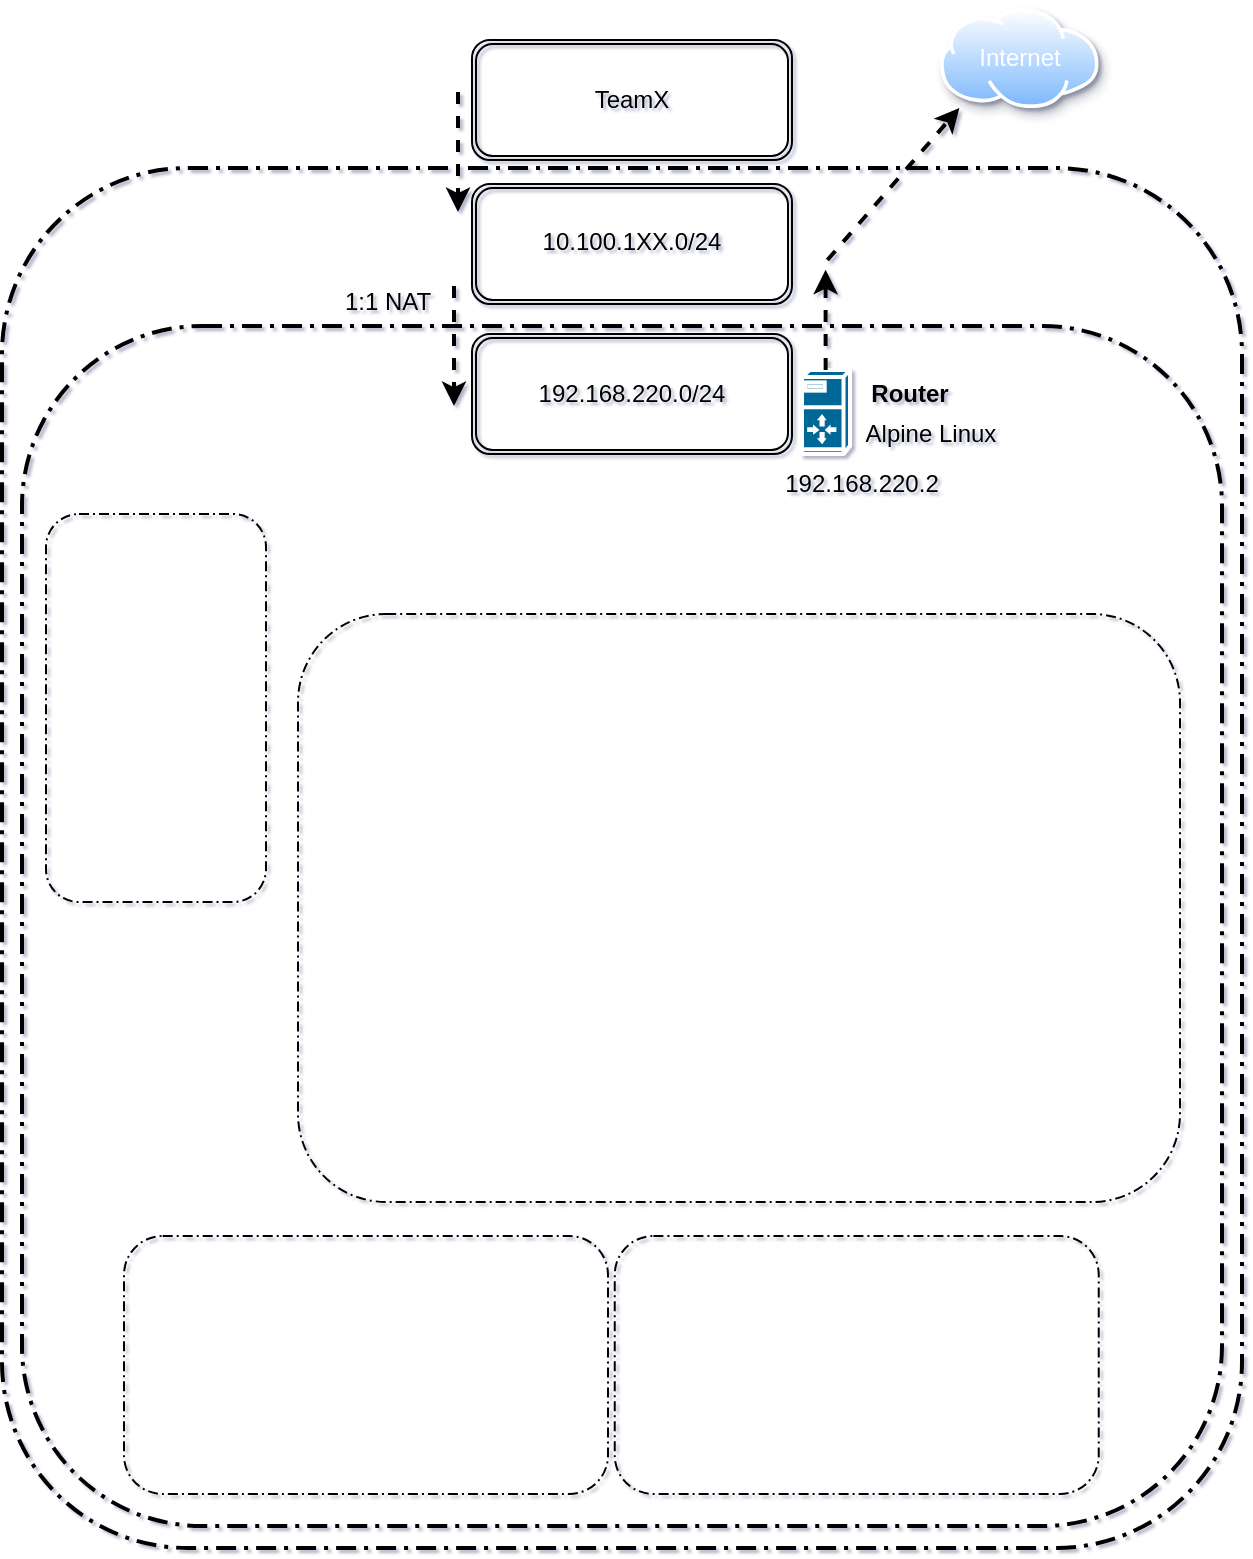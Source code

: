 <mxfile version="24.9.0">
  <diagram name="Page-1" id="R_0WBq_3QxfMv7c2SMW-">
    <mxGraphModel dx="1639" dy="913" grid="0" gridSize="10" guides="1" tooltips="1" connect="1" arrows="1" fold="1" page="1" pageScale="1" pageWidth="850" pageHeight="1100" background="#FFFFFF" math="0" shadow="1">
      <root>
        <mxCell id="0" />
        <mxCell id="1" parent="0" />
        <mxCell id="2Y-FQ-ZZbCf9lhXv4rba-37" value="" style="points=[[0.25,0,0],[0.5,0,0],[0.75,0,0],[1,0.25,0],[1,0.5,0],[1,0.75,0],[0.75,1,0],[0.5,1,0],[0.25,1,0],[0,0.75,0],[0,0.5,0],[0,0.25,0]];rounded=1;dashed=1;dashPattern=5 2 1 2;labelPosition=center;verticalLabelPosition=middle;align=center;verticalAlign=middle;fontSize=8;html=1;whiteSpace=wrap;fillColor=none;strokeColor=#000000;strokeWidth=1;" vertex="1" parent="1">
          <mxGeometry x="171" y="624" width="242" height="129" as="geometry" />
        </mxCell>
        <mxCell id="2Y-FQ-ZZbCf9lhXv4rba-36" value="" style="points=[[0.25,0,0],[0.5,0,0],[0.75,0,0],[1,0.25,0],[1,0.5,0],[1,0.75,0],[0.75,1,0],[0.5,1,0],[0.25,1,0],[0,0.75,0],[0,0.5,0],[0,0.25,0]];rounded=1;dashed=1;dashPattern=5 2 1 2;labelPosition=center;verticalLabelPosition=middle;align=center;verticalAlign=middle;fontSize=8;html=1;whiteSpace=wrap;fillColor=none;strokeColor=#000000;strokeWidth=1;textShadow=0;" vertex="1" parent="1">
          <mxGeometry x="416.37" y="624" width="242" height="129" as="geometry" />
        </mxCell>
        <mxCell id="2Y-FQ-ZZbCf9lhXv4rba-21" value="" style="points=[[0.25,0,0],[0.5,0,0],[0.75,0,0],[1,0.25,0],[1,0.5,0],[1,0.75,0],[0.75,1,0],[0.5,1,0],[0.25,1,0],[0,0.75,0],[0,0.5,0],[0,0.25,0]];rounded=1;dashed=1;dashPattern=5 2 1 2;labelPosition=center;verticalLabelPosition=middle;align=center;verticalAlign=middle;fontSize=8;html=1;whiteSpace=wrap;fillColor=none;strokeWidth=2;strokeColor=#000000;movable=1;resizable=1;rotatable=1;deletable=1;editable=1;locked=0;connectable=1;labelBorderColor=default;" vertex="1" parent="1">
          <mxGeometry x="110" y="90" width="620" height="690" as="geometry" />
        </mxCell>
        <mxCell id="2Y-FQ-ZZbCf9lhXv4rba-2" value="" style="points=[[0.25,0,0],[0.5,0,0],[0.75,0,0],[1,0.25,0],[1,0.5,0],[1,0.75,0],[0.75,1,0],[0.5,1,0],[0.25,1,0],[0,0.75,0],[0,0.5,0],[0,0.25,0]];rounded=1;dashed=1;dashPattern=5 2 1 2;labelPosition=center;verticalLabelPosition=middle;align=center;verticalAlign=middle;fontSize=8;html=1;whiteSpace=wrap;fillColor=none;strokeWidth=2;strokeColor=#000000;movable=1;resizable=1;rotatable=1;deletable=1;editable=1;locked=0;connectable=1;" vertex="1" parent="1">
          <mxGeometry x="120" y="169" width="600" height="600" as="geometry" />
        </mxCell>
        <mxCell id="2Y-FQ-ZZbCf9lhXv4rba-35" value="" style="points=[[0.25,0,0],[0.5,0,0],[0.75,0,0],[1,0.25,0],[1,0.5,0],[1,0.75,0],[0.75,1,0],[0.5,1,0],[0.25,1,0],[0,0.75,0],[0,0.5,0],[0,0.25,0]];rounded=1;dashed=1;dashPattern=5 2 1 2;labelPosition=center;verticalLabelPosition=middle;align=center;verticalAlign=middle;fontSize=8;html=1;whiteSpace=wrap;fillColor=none;strokeColor=#000000;strokeWidth=1;" vertex="1" parent="1">
          <mxGeometry x="258" y="313" width="441" height="294" as="geometry" />
        </mxCell>
        <mxCell id="2Y-FQ-ZZbCf9lhXv4rba-16" value="" style="shape=ext;double=1;rounded=1;whiteSpace=wrap;html=1;fillColor=none;strokeColor=#000000;glass=0;shadow=0;" vertex="1" parent="1">
          <mxGeometry x="345" y="173" width="160" height="60" as="geometry" />
        </mxCell>
        <mxCell id="2Y-FQ-ZZbCf9lhXv4rba-11" value="" style="shape=ext;double=1;rounded=1;whiteSpace=wrap;html=1;fillColor=none;strokeColor=#000000;glass=0;shadow=0;" vertex="1" parent="1">
          <mxGeometry x="345" y="98" width="160" height="60" as="geometry" />
        </mxCell>
        <mxCell id="2Y-FQ-ZZbCf9lhXv4rba-3" value="" style="image;aspect=fixed;perimeter=ellipsePerimeter;html=1;align=center;shadow=1;dashed=0;spacingTop=3;image=img/lib/active_directory/internet_cloud.svg;" vertex="1" parent="1">
          <mxGeometry x="579" y="10" width="79.37" height="50" as="geometry" />
        </mxCell>
        <mxCell id="2Y-FQ-ZZbCf9lhXv4rba-6" value="" style="shape=ext;double=1;rounded=1;whiteSpace=wrap;html=1;fillColor=none;strokeColor=#000000;" vertex="1" parent="1">
          <mxGeometry x="345" y="26" width="160" height="60" as="geometry" />
        </mxCell>
        <mxCell id="2Y-FQ-ZZbCf9lhXv4rba-7" value="&lt;font&gt;TeamX&lt;/font&gt;" style="text;html=1;align=center;verticalAlign=middle;whiteSpace=wrap;rounded=0;fontColor=#000000;" vertex="1" parent="1">
          <mxGeometry x="395" y="41" width="60" height="30" as="geometry" />
        </mxCell>
        <mxCell id="2Y-FQ-ZZbCf9lhXv4rba-8" value="&lt;font&gt;10.100.1XX.0/24&lt;/font&gt;" style="text;html=1;align=center;verticalAlign=middle;whiteSpace=wrap;rounded=0;fontColor=#000000;" vertex="1" parent="1">
          <mxGeometry x="395" y="112" width="60" height="30" as="geometry" />
        </mxCell>
        <mxCell id="2Y-FQ-ZZbCf9lhXv4rba-10" value="&lt;font&gt;1:1 NAT&lt;/font&gt;" style="text;html=1;align=center;verticalAlign=middle;whiteSpace=wrap;rounded=0;fontColor=#000000;" vertex="1" parent="1">
          <mxGeometry x="273" y="142" width="60" height="30" as="geometry" />
        </mxCell>
        <mxCell id="2Y-FQ-ZZbCf9lhXv4rba-12" value="&lt;font&gt;192.168.220.0/24&lt;/font&gt;" style="text;html=1;align=center;verticalAlign=middle;whiteSpace=wrap;rounded=0;fontColor=#000000;" vertex="1" parent="1">
          <mxGeometry x="395" y="188" width="60" height="30" as="geometry" />
        </mxCell>
        <mxCell id="2Y-FQ-ZZbCf9lhXv4rba-18" value="" style="shape=mxgraph.cisco.servers.server_with_router;sketch=0;html=1;pointerEvents=1;dashed=0;fillColor=#036897;strokeColor=#ffffff;strokeWidth=2;verticalLabelPosition=bottom;verticalAlign=top;align=center;outlineConnect=0;" vertex="1" parent="1">
          <mxGeometry x="510" y="191" width="24" height="42" as="geometry" />
        </mxCell>
        <mxCell id="2Y-FQ-ZZbCf9lhXv4rba-19" value="&lt;font&gt;&lt;b&gt;Router&lt;/b&gt;&lt;/font&gt;" style="text;html=1;align=center;verticalAlign=middle;whiteSpace=wrap;rounded=0;fontColor=#000000;" vertex="1" parent="1">
          <mxGeometry x="534" y="188" width="60" height="30" as="geometry" />
        </mxCell>
        <mxCell id="2Y-FQ-ZZbCf9lhXv4rba-23" value="&lt;font color=&quot;#ffffff&quot;&gt;Internet&lt;/font&gt;" style="text;html=1;align=center;verticalAlign=middle;whiteSpace=wrap;rounded=0;" vertex="1" parent="1">
          <mxGeometry x="588.69" y="20" width="60" height="30" as="geometry" />
        </mxCell>
        <mxCell id="2Y-FQ-ZZbCf9lhXv4rba-24" value="" style="endArrow=classic;html=1;rounded=0;strokeColor=#000000;dashed=1;strokeWidth=2;" edge="1" parent="1">
          <mxGeometry width="50" height="50" relative="1" as="geometry">
            <mxPoint x="336" y="149" as="sourcePoint" />
            <mxPoint x="336" y="209" as="targetPoint" />
          </mxGeometry>
        </mxCell>
        <mxCell id="2Y-FQ-ZZbCf9lhXv4rba-25" value="&lt;font&gt;Alpine Linux&lt;/font&gt;" style="text;html=1;align=center;verticalAlign=middle;whiteSpace=wrap;rounded=0;fontColor=#000000;" vertex="1" parent="1">
          <mxGeometry x="538" y="208" width="73" height="30" as="geometry" />
        </mxCell>
        <mxCell id="2Y-FQ-ZZbCf9lhXv4rba-26" value="&lt;font&gt;192.168.220.2&lt;/font&gt;" style="text;html=1;align=center;verticalAlign=middle;whiteSpace=wrap;rounded=0;fontColor=#000000;" vertex="1" parent="1">
          <mxGeometry x="510" y="233" width="60" height="30" as="geometry" />
        </mxCell>
        <mxCell id="2Y-FQ-ZZbCf9lhXv4rba-27" value="" style="points=[[0.25,0,0],[0.5,0,0],[0.75,0,0],[1,0.25,0],[1,0.5,0],[1,0.75,0],[0.75,1,0],[0.5,1,0],[0.25,1,0],[0,0.75,0],[0,0.5,0],[0,0.25,0]];rounded=1;dashed=1;dashPattern=5 2 1 2;labelPosition=center;verticalLabelPosition=middle;align=center;verticalAlign=middle;fontSize=8;html=1;whiteSpace=wrap;fillColor=none;strokeColor=#000000;strokeWidth=1;" vertex="1" parent="1">
          <mxGeometry x="132" y="263" width="110" height="194" as="geometry" />
        </mxCell>
        <mxCell id="2Y-FQ-ZZbCf9lhXv4rba-28" value="" style="endArrow=classic;html=1;rounded=0;strokeColor=#000000;dashed=1;strokeWidth=2;" edge="1" parent="1">
          <mxGeometry width="50" height="50" relative="1" as="geometry">
            <mxPoint x="338" y="52" as="sourcePoint" />
            <mxPoint x="338" y="112" as="targetPoint" />
          </mxGeometry>
        </mxCell>
        <mxCell id="2Y-FQ-ZZbCf9lhXv4rba-41" value="" style="endArrow=classic;html=1;rounded=0;strokeColor=#000000;dashed=1;strokeWidth=2;exitX=0.864;exitY=0.065;exitDx=0;exitDy=0;exitPerimeter=0;" edge="1" parent="1">
          <mxGeometry width="50" height="50" relative="1" as="geometry">
            <mxPoint x="521.824" y="191" as="sourcePoint" />
            <mxPoint x="521.8" y="140.89" as="targetPoint" />
          </mxGeometry>
        </mxCell>
        <mxCell id="2Y-FQ-ZZbCf9lhXv4rba-42" value="" style="endArrow=classic;html=1;rounded=0;strokeColor=#000000;dashed=1;strokeWidth=2;exitX=0.864;exitY=0.065;exitDx=0;exitDy=0;exitPerimeter=0;" edge="1" parent="1">
          <mxGeometry width="50" height="50" relative="1" as="geometry">
            <mxPoint x="522.714" y="136" as="sourcePoint" />
            <mxPoint x="588.69" y="60" as="targetPoint" />
          </mxGeometry>
        </mxCell>
      </root>
    </mxGraphModel>
  </diagram>
</mxfile>
